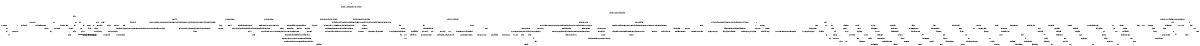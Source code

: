 graph G {
	graph [size=8];
	node [fontcolor=black];
	"" -- html	[minlen=1];
	html -- "Stack Overflow - Where Developers Learn, Share, & Build Careers";
	_1155	[fontcolor=white];
	"Stack Overflow - Where Developers Learn, Share, & Build Careers" -- _1155;
	_1156	[fontcolor=white];
	_1155 -- _1156;
	_1167	[fontcolor=white];
	_1155 -- _1167;
	_1209	[fontcolor=white];
	_1155 -- _1209;
	_1155 -- "Stack Overflow works best with JavaScript enabled"	[minlen=1];
	_1156 -- "Stack Overflow";
	_1157	[fontcolor=white];
	_1156 -- _1157;
	_1158	[fontcolor=white];
	_1156 -- _1158;
	_1156 -- Loading…	[minlen=1];
	_1159	[fontcolor=white];
	_1156 -- _1159;
	_1157 -- About;
	_1157 -- Products;
	_1157 -- "For Teams"	[minlen=1];
	_1158 -- "Stack Overflow";
	_1158 -- "Stack Overflow for Teams"	[minlen=1];
	_1158 -- Jobs;
	_1158 -- Talent;
	_1158 -- Advertising;
	_1158 -- "About the company"	[minlen=2];
	_1160	[fontcolor=white];
	_1159 -- _1160;
	_1161	[fontcolor=white];
	_1159 -- _1161;
	_1160 -- "Log in"	[minlen=1];
	_1160 -- "Sign up";
	_1161 -- "current community"	[minlen=1];
	_1162	[fontcolor=white];
	_1161 -- _1162;
	_1161 -- "your communities"	[minlen=2];
	_1165	[fontcolor=white];
	_1161 -- _1165;
	_1166	[fontcolor=white];
	_1161 -- _1166;
	_1163	[fontcolor=white];
	_1162 -- _1163;
	_1162 -- "Meta Stack Overflow"	[minlen=1];
	_1163 -- "Stack Overflow";
	_1164	[fontcolor=white];
	_1163 -- _1164;
	_1164 -- help	[minlen=1];
	_1164 -- chat	[minlen=2];
	_1165 -- "Sign up";
	_1165 -- or	[minlen=1];
	_1165 -- "log in"	[minlen=2];
	_1165 -- "to customize your list."	[minlen=3];
	_1166 -- "more stack exchange communities"	[minlen=1];
	_1166 -- "company blog"	[minlen=2];
	_1168	[fontcolor=white];
	_1167 -- _1168;
	_1172	[fontcolor=white];
	_1167 -- _1172;
	_1169	[fontcolor=white];
	_1168 -- _1169;
	_1171	[fontcolor=white];
	_1168 -- _1171;
	_1169 -- Home	[minlen=1];
	_1169 -- Public;
	_1170	[fontcolor=white];
	_1169 -- _1170;
	Public -- "Stack Overflow";
	Public -- Jobs;
	Public -- Tags	[minlen=1];
	Public -- Users	[minlen=2];
	Public -- "Find a Job"	[minlen=3];
	Public -- Companies	[minlen=4];
	_1170 -- Teams;
	_1170 -- "Free 30 Day Trial"	[minlen=1];
	Teams -- "What’s this?"	[minlen=1];
	Teams -- "Q&A for Work"	[minlen=2];
	Teams -- "Stack Overflow for Teams is a private, secure spot for you and
                            your coworkers to find and share information."	[minlen=3];
	Teams -- "Learn more";
	_1171 -- Teams;
	_1173	[fontcolor=white];
	_1172 -- _1173;
	_1172 -- "For developers, by developers";
	_1172 -- "For businesses, by developers";
	_1172 -- "Unlock siloed knowledge with Stack Overflow for Teams";
	_1200	[fontcolor=white];
	_1172 -- _1200;
	_1172 -- "Questions are everywhere, answers are on Stack Overflow";
	_1172 -- "Learn and grow with Stack Overflow";
	_1172 -- "Looking for a job?";
	_1173 -- We;
	_1173 -- "We build products that empower developers and connect them to solutions that enable productivity, growth, and discovery."	[minlen=1];
	_1174	[fontcolor=white];
	_1173 -- _1174;
	We -- "<3"	[minlen=1];
	We -- "people who code"	[minlen=2];
	_1174 -- "For developers"	[minlen=1];
	_1174 -- "For businesses"	[minlen=2];
	"For developers, by developers" -- "Stack Overflow is an";
	_1175	[fontcolor=white];
	"For developers, by developers" -- _1175;
	"Stack Overflow is an" -- "open community"	[minlen=1];
	"Stack Overflow is an" -- "for anyone that codes. We help you get answers to your toughest coding questions, share knowledge with your coworkers in private, \
and find your next dream job."	[minlen=2];
	_1175 -- "Public Q&A";
	_1175 -- "Private Q&A";
	_1175 -- "Browse jobs";
	"Public Q&A" -- "Get answers to more than 16.5 million questions and give back by sharing your knowledge with others.";
	"Public Q&A" -- "Browse questions"	[minlen=1];
	"Get answers to more than 16.5 million questions and give back by sharing your knowledge with others." -- "Sign up";
	"Get answers to more than 16.5 million questions and give back by sharing your knowledge with others." -- "for an account."	[minlen=1];
	"Private Q&A" -- "Level up with Stack Overflow while you work. Share knowledge privately with your coworkers using our flagship Q&A engine."	[minlen=1];
	"Private Q&A" -- "Try for free"	[minlen=2];
	"Browse jobs" -- "Find the right job through high quality listings and search for roles based on title, technology stack, salary, location, and more."	[minlen=1];
	"Browse jobs" -- "Find a job"	[minlen=2];
	"For businesses, by developers" -- "Our mission is to help developers write the script of the future. This means helping you find and hire skilled developers for your \
business and providing them the tools they need to share knowledge and work effectively."	[minlen=1];
	_1176	[fontcolor=white];
	"For businesses, by developers" -- _1176;
	_1176 -- "Quickly find and share internal knowledge with";
	_1176 -- "Find the perfect candidate for your growing technical team with";
	_1176 -- "Accelerate the discovery of your products or services through our";
	"Quickly find and share internal knowledge with" -- "Private Q&A";
	"Find the perfect candidate for your growing technical team with" -- "Talent solutions"	[minlen=1];
	"Accelerate the discovery of your products or services through our" -- "Advertising platform"	[minlen=1];
	"Unlock siloed knowledge with Stack Overflow for Teams" -- "Learn more";
	"Unlock siloed knowledge with Stack Overflow for Teams" -- "Wikis, chat messages, or formal documentation for knowledge management aren’t effective. Our question and answer format is a proven \
approach for accessing the right information in less time."	[minlen=1];
	_1177	[fontcolor=white];
	"Unlock siloed knowledge with Stack Overflow for Teams" -- _1177;
	_1199	[fontcolor=white];
	"Unlock siloed knowledge with Stack Overflow for Teams" -- _1199;
	_1177 -- Basic;
	_1177 -- "MOST USED";
	_1177 -- Enterprise;
	Basic -- "Private knowledge base for teams"	[minlen=1];
	_1178	[fontcolor=white];
	Basic -- _1178;
	_1180	[fontcolor=white];
	Basic -- _1180;
	_1181	[fontcolor=white];
	Basic -- _1181;
	_1182	[fontcolor=white];
	Basic -- _1182;
	_1183	[fontcolor=white];
	Basic -- _1183;
	Basic -- "Start your free trial"	[minlen=2];
	_1179	[fontcolor=white];
	_1178 -- _1179;
	_1178 -- Monthly;
	_1179 -- "$6 USD";
	_1179 -- "per teammate / month";
	"$6 USD" -- "$7 USD"	[minlen=1];
	Monthly -- Yearly	[minlen=1];
	_1180 -- "Free 30 day trial"	[minlen=1];
	_1181 -- "ChatOps integrations - Slack & Microsoft Teams"	[minlen=1];
	_1182 -- "Your own private space hosted on stackoverflow.com"	[minlen=1];
	_1183 -- "Fully searchable archive"	[minlen=1];
	"MOST USED" -- Business;
	Business -- "Private knowledge base with SSO and premium features"	[minlen=1];
	Business -- "$12 USD";
	_1184	[fontcolor=white];
	Business -- _1184;
	_1185	[fontcolor=white];
	Business -- _1185;
	_1186	[fontcolor=white];
	Business -- _1186;
	_1187	[fontcolor=white];
	Business -- _1187;
	_1188	[fontcolor=white];
	Business -- _1188;
	_1189	[fontcolor=white];
	Business -- _1189;
	_1190	[fontcolor=white];
	Business -- _1190;
	Business -- "Get started"	[minlen=2];
	"$12 USD" -- "per teammate / month";
	_1184 -- "Long-form knowledge with Articles"	[minlen=1];
	_1185 -- "Additional integrations — ChatOps, Jira, GitHub & Okta"	[minlen=1];
	_1186 -- "Group content together into Collections"	[minlen=1];
	_1187 -- "Single sign-on SSO with SAML"	[minlen=1];
	_1188 -- "Reporting and analytics"	[minlen=1];
	_1189 -- "Priority customer support"	[minlen=1];
	_1190 -- "99.5% uptime"	[minlen=1];
	Enterprise -- "Standalone knowledge base with enhanced security and flexible hosting"	[minlen=1];
	Enterprise -- "Custom pricing";
	_1191	[fontcolor=white];
	Enterprise -- _1191;
	_1192	[fontcolor=white];
	Enterprise -- _1192;
	_1193	[fontcolor=white];
	Enterprise -- _1193;
	_1194	[fontcolor=white];
	Enterprise -- _1194;
	_1195	[fontcolor=white];
	Enterprise -- _1195;
	_1196	[fontcolor=white];
	Enterprise -- _1196;
	_1197	[fontcolor=white];
	Enterprise -- _1197;
	_1198	[fontcolor=white];
	Enterprise -- _1198;
	Enterprise -- "Request a demo"	[minlen=2];
	"Custom pricing" -- "Let’s talk about what you need"	[minlen=1];
	_1191 -- "Premium features of Business plus..."	[minlen=1];
	_1192 -- "ChatOps, Jira, GitHub & Okta integrations"	[minlen=1];
	_1193 -- "Unlimited Teams within your instance"	[minlen=1];
	_1194 -- "Single sign-on with AD or SAML"	[minlen=1];
	_1195 -- "Flexible hosting options — cloud or on-premises"	[minlen=1];
	_1196 -- "Robust read and write API"	[minlen=1];
	_1197 -- "Your own customer success and community building representative"	[minlen=1];
	_1198 -- "99.5% uptime SLA and priority support"	[minlen=1];
	_1199 -- Leader	[minlen=1];
	_1199 -- "Users Love Us"	[minlen=2];
	_1200 -- "Hire your technical talent";
	_1200 -- "Reach developers worldwide";
	"Hire your technical talent" -- "We help expand your technical hiring strategy to promote your employer brand and highlight relevant open roles to our community \
of over 100 million developers and technologists."	[minlen=1];
	"Hire your technical talent" -- "Stack Overflow Talent"	[minlen=2];
	"Reach developers worldwide" -- "Use the world’s largest resource for people who code to help you increase awareness and showcase your product or service across \
Stack Overflow’s network of Q&A sites."	[minlen=1];
	"Reach developers worldwide" -- "Stack Overflow Advertising"	[minlen=2];
	_1201	[fontcolor=white];
	"Questions are everywhere, answers are on Stack Overflow" -- _1201;
	_1201 -- "Ask a question";
	_1201 -- "Tag your question";
	_1201 -- "Ask a question publicly on 170+ Stack Exchange sites or privately using Stack Overflow for Teams.";
	"Ask a question" -- "Vote on everything"	[minlen=1];
	"Ask a question" -- "Answer questions"	[minlen=2];
	"Tag your question" -- "Accept an answer"	[minlen=1];
	"Tag your question" -- "Get recognized"	[minlen=2];
	"Ask a question publicly on 170+ Stack Exchange sites or privately using Stack Overflow for Teams." -- "Upvoting helps exceptional content rise to the top and bring awareness to useful responses."	[minlen=1];
	"Ask a question publicly on 170+ Stack Exchange sites or privately using Stack Overflow for Teams." -- "Answer a question to share your knowledge with the world or in private with your team."	[minlen=2];
	"Ask a question publicly on 170+ Stack Exchange sites or privately using Stack Overflow for Teams." -- "Tags help make information searchable and find answers that are important to you."	[minlen=3];
	"Ask a question publicly on 170+ Stack Exchange sites or privately using Stack Overflow for Teams." -- "Accept the answer which solved your problem to let others benefit from the valuable information."	[minlen=4];
	"Ask a question publicly on 170+ Stack Exchange sites or privately using Stack Overflow for Teams." -- "Our reputation system rewards both the new & experienced based on contribution and activity."	[minlen=5];
	"Ask a question publicly on 170+ Stack Exchange sites or privately using Stack Overflow for Teams." -- "Create an account"	[minlen=6];
	_1202	[fontcolor=white];
	"Learn and grow with Stack Overflow" -- _1202;
	_1203	[fontcolor=white];
	_1202 -- _1203;
	_1204	[fontcolor=white];
	_1202 -- _1204;
	_1203 -- "Write the script of the future";
	_1203 -- "Support open source";
	"Write the script of the future" -- "Get your coding questions answered to learn, build, and level up whether you’re beginning with";
	"Get your coding questions answered to learn, build, and level up whether you’re beginning with" -- JavaScript	[minlen=1];
	"Get your coding questions answered to learn, build, and level up whether you’re beginning with" -- "or a"	[minlen=2];
	"Get your coding questions answered to learn, build, and level up whether you’re beginning with" -- React	[minlen=3];
	"Get your coding questions answered to learn, build, and level up whether you’re beginning with" -- "professional."	[minlen=4];
	"Support open source" -- "Reach users of your project by following tags, answering newcomer questions, and empowering experts in the community.";
	"Reach users of your project by following tags, answering newcomer questions, and empowering experts in the community." -- "Read the curl project creator’s story"	[minlen=1];
	"Reach users of your project by following tags, answering newcomer questions, and empowering experts in the community." -- ".";
	_1204 -- "Acquire and share knowledge";
	_1204 -- "Find career opportunities";
	"Acquire and share knowledge" -- "Answer questions and";
	"Answer questions and" -- "gain insights"	[minlen=1];
	"Answer questions and" -- "from an audience of developers using your technology on Stack Overflow."	[minlen=2];
	"Find career opportunities" -- "Create a profile that shows off your expertise and credentials to help you make your next move. Start your";
	"Create a profile that shows off your expertise and credentials to help you make your next move. Start your" -- ".";
	"Create a profile that shows off your expertise and credentials to help you make your next move. Start your" -- "Developer Story"	[minlen=1];
	_1205	[fontcolor=white];
	"Looking for a job?" -- _1205;
	_1206	[fontcolor=white];
	_1205 -- _1206;
	_1205 -- "View all jobs"	[minlen=1];
	_1207	[fontcolor=white];
	_1206 -- _1207;
	_1208	[fontcolor=white];
	_1206 -- _1208;
	_1207 -- "Browse jobs by technology"	[minlen=1];
	_1207 -- "Browse jobs by salary"	[minlen=2];
	_1208 -- "Browse jobs by visa sponsorship"	[minlen=1];
	_1208 -- "Browse remote-friendly jobs"	[minlen=2];
	_1210	[fontcolor=white];
	_1209 -- _1210;
	_1239	[fontcolor=white];
	_1209 -- _1239;
	_1211	[fontcolor=white];
	_1210 -- _1211;
	_1213	[fontcolor=white];
	_1210 -- _1213;
	_1215	[fontcolor=white];
	_1210 -- _1215;
	_1217	[fontcolor=white];
	_1210 -- _1217;
	_1220	[fontcolor=white];
	_1210 -- _1220;
	_1211 -- "Stack Overflow";
	_1212	[fontcolor=white];
	_1211 -- _1212;
	_1212 -- Jobs;
	_1212 -- Questions	[minlen=1];
	_1212 -- "Developer Jobs Directory"	[minlen=2];
	_1212 -- "Salary Calculator"	[minlen=3];
	_1212 -- Help	[minlen=4];
	_1212 -- Mobile	[minlen=5];
	_1213 -- Products;
	_1214	[fontcolor=white];
	_1213 -- _1214;
	_1214 -- Talent;
	_1214 -- Advertising;
	_1214 -- Teams;
	_1214 -- Enterprise;
	_1215 -- Company	[minlen=1];
	_1216	[fontcolor=white];
	_1215 -- _1216;
	_1216 -- About;
	_1216 -- Press	[minlen=1];
	_1216 -- "Work Here"	[minlen=2];
	_1216 -- Legal	[minlen=3];
	_1216 -- "Privacy Policy"	[minlen=4];
	_1216 -- "Terms of Service"	[minlen=5];
	_1216 -- "Contact Us"	[minlen=6];
	_1218	[fontcolor=white];
	_1217 -- _1218;
	_1218 -- "Stack Exchange"	[minlen=1];
	_1219	[fontcolor=white];
	_1218 -- _1219;
	_1219 -- Technology	[minlen=1];
	_1219 -- "Life / Arts"	[minlen=2];
	_1219 -- "Culture / Recreation"	[minlen=3];
	_1219 -- Science	[minlen=4];
	_1219 -- Other	[minlen=5];
	_1221	[fontcolor=white];
	_1220 -- _1221;
	_1222	[fontcolor=white];
	_1220 -- _1222;
	_1223	[fontcolor=white];
	_1220 -- _1223;
	_1224	[fontcolor=white];
	_1220 -- _1224;
	_1225	[fontcolor=white];
	_1220 -- _1225;
	_1226	[fontcolor=white];
	_1220 -- _1226;
	_1227	[fontcolor=white];
	_1220 -- _1227;
	_1228	[fontcolor=white];
	_1220 -- _1228;
	_1229	[fontcolor=white];
	_1220 -- _1229;
	_1230	[fontcolor=white];
	_1220 -- _1230;
	_1231	[fontcolor=white];
	_1220 -- _1231;
	_1232	[fontcolor=white];
	_1220 -- _1232;
	_1233	[fontcolor=white];
	_1220 -- _1233;
	_1234	[fontcolor=white];
	_1220 -- _1234;
	_1235	[fontcolor=white];
	_1220 -- _1235;
	_1236	[fontcolor=white];
	_1220 -- _1236;
	_1237	[fontcolor=white];
	_1220 -- _1237;
	_1238	[fontcolor=white];
	_1220 -- _1238;
	_1221 -- "Stack Overflow";
	_1221 -- "Server Fault"	[minlen=1];
	_1221 -- "Super User"	[minlen=2];
	_1221 -- "Web Applications"	[minlen=3];
	_1221 -- "Ask Ubuntu"	[minlen=4];
	_1221 -- Webmasters	[minlen=5];
	_1221 -- "Game Development"	[minlen=6];
	_1222 -- "TeX - LaTeX"	[minlen=1];
	_1222 -- "Software Engineering"	[minlen=2];
	_1222 -- "Unix & Linux"	[minlen=3];
	_1222 -- "Ask Different Apple"	[minlen=4];
	_1222 -- "WordPress Development"	[minlen=5];
	_1222 -- "Geographic Information Systems"	[minlen=6];
	_1222 -- "Electrical Engineering"	[minlen=7];
	_1223 -- "Android Enthusiasts"	[minlen=1];
	_1223 -- "Information Security"	[minlen=2];
	_1223 -- "Database Administrators"	[minlen=3];
	_1223 -- "Drupal Answers"	[minlen=4];
	_1223 -- SharePoint	[minlen=5];
	_1223 -- "User Experience"	[minlen=6];
	_1223 -- Mathematica	[minlen=7];
	_1224 -- Salesforce	[minlen=1];
	_1224 -- "ExpressionEngine® Answers"	[minlen=2];
	_1224 -- "Stack Overflow em Português"	[minlen=3];
	_1224 -- Blender	[minlen=4];
	_1224 -- "Network Engineering"	[minlen=5];
	_1224 -- Cryptography	[minlen=6];
	_1224 -- "Code Review"	[minlen=7];
	_1225 -- Magento	[minlen=1];
	_1225 -- "Software Recommendations"	[minlen=2];
	_1225 -- "Signal Processing"	[minlen=3];
	_1225 -- Emacs	[minlen=4];
	_1225 -- "Raspberry Pi"	[minlen=5];
	_1225 -- "Stack Overflow на русском"	[minlen=6];
	_1225 -- "Code Golf"	[minlen=7];
	_1226 -- "Stack Overflow en español"	[minlen=1];
	_1226 -- Ethereum	[minlen=2];
	_1226 -- "Data Science"	[minlen=3];
	_1226 -- Arduino	[minlen=4];
	_1226 -- Bitcoin	[minlen=5];
	_1226 -- "Software Quality Assurance & Testing"	[minlen=6];
	_1226 -- "Sound Design"	[minlen=7];
	_1227 -- "Windows Phone"	[minlen=1];
	_1227 -- "more 28"	[minlen=2];
	_1228 -- Photography	[minlen=1];
	_1228 -- "Science Fiction & Fantasy"	[minlen=2];
	_1228 -- "Graphic Design"	[minlen=3];
	_1228 -- "Movies & TV"	[minlen=4];
	_1228 -- Music:" Practice & Theory"	[minlen=5];
	_1228 -- Worldbuilding	[minlen=6];
	_1228 -- "Video Production"	[minlen=7];
	_1229 -- "Seasoned Advice cooking"	[minlen=1];
	_1229 -- "Home Improvement"	[minlen=2];
	_1229 -- "Personal Finance & Money"	[minlen=3];
	_1229 -- Academia	[minlen=4];
	_1229 -- Law	[minlen=5];
	_1229 -- "Physical Fitness"	[minlen=6];
	_1229 -- "Gardening & Landscaping"	[minlen=7];
	_1230 -- Parenting	[minlen=1];
	_1230 -- "more 10";
	_1231 -- "English Language & Usage"	[minlen=1];
	_1231 -- Skeptics	[minlen=2];
	_1231 -- "Mi Yodeya Judaism"	[minlen=3];
	_1231 -- Travel	[minlen=4];
	_1231 -- Christianity	[minlen=5];
	_1231 -- "English Language Learners"	[minlen=6];
	_1231 -- "Japanese Language"	[minlen=7];
	_1232 -- "Chinese Language"	[minlen=1];
	_1232 -- "French Language"	[minlen=2];
	_1232 -- "German Language"	[minlen=3];
	_1232 -- "Biblical Hermeneutics"	[minlen=4];
	_1232 -- History	[minlen=5];
	_1232 -- "Spanish Language"	[minlen=6];
	_1232 -- Islam	[minlen=7];
	_1233 -- "Русский язык"	[minlen=1];
	_1233 -- "Russian Language"	[minlen=2];
	_1233 -- "Arqade gaming"	[minlen=3];
	_1233 -- Bicycles	[minlen=4];
	_1233 -- "Role-playing Games"	[minlen=5];
	_1233 -- "Anime & Manga"	[minlen=6];
	_1233 -- Puzzling	[minlen=7];
	_1234 -- "Motor Vehicle Maintenance & Repair"	[minlen=1];
	_1234 -- "Board & Card Games"	[minlen=2];
	_1234 -- Bricks	[minlen=3];
	_1234 -- Homebrewing	[minlen=4];
	_1234 -- "Martial Arts"	[minlen=5];
	_1234 -- "The Great Outdoors"	[minlen=6];
	_1234 -- Poker	[minlen=7];
	_1235 -- Chess	[minlen=1];
	_1235 -- Sports	[minlen=2];
	_1235 -- "more 16"	[minlen=3];
	_1236 -- MathOverflow	[minlen=1];
	_1236 -- Mathematics	[minlen=2];
	_1236 -- "Cross Validated stats"	[minlen=3];
	_1236 -- "Theoretical Computer Science"	[minlen=4];
	_1236 -- Physics	[minlen=5];
	_1236 -- Chemistry	[minlen=6];
	_1236 -- Biology	[minlen=7];
	_1237 -- "more 10";
	_1237 -- "Computer Science"	[minlen=1];
	_1237 -- Philosophy	[minlen=2];
	_1237 -- Linguistics	[minlen=3];
	_1237 -- "Psychology & Neuroscience"	[minlen=4];
	_1237 -- "Computational Science"	[minlen=5];
	_1238 -- "Meta Stack Exchange"	[minlen=1];
	_1238 -- "Stack Apps"	[minlen=2];
	_1238 -- API	[minlen=3];
	_1238 -- Data	[minlen=4];
	_1240	[fontcolor=white];
	_1239 -- _1240;
	_1239 -- "site design / logo © 2021 Stack Exchange Inc; user contributions licensed under";
	_1240 -- Blog	[minlen=1];
	_1240 -- Facebook	[minlen=2];
	_1240 -- Twitter	[minlen=3];
	_1240 -- LinkedIn	[minlen=4];
	_1240 -- Instagram	[minlen=5];
	"site design / logo © 2021 Stack Exchange Inc; user contributions licensed under" -- ".";
	"site design / logo © 2021 Stack Exchange Inc; user contributions licensed under" -- "cc by-sa"	[minlen=1];
	"site design / logo © 2021 Stack Exchange Inc; user contributions licensed under" -- "rev 2021.1.8.38287"	[minlen=2];
}

